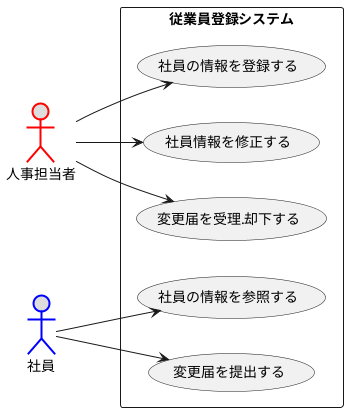 @startuml ユースケース図
left to right direction
actor 人事担当者 #DDDDDD;line:Red;line.bold;
actor 社員 #DDDDDD;line:Blue;line.bold;
rectangle 従業員登録システム {
usecase 社員の情報を登録する
usecase 社員情報を修正する
usecase 変更届を受理.却下する
usecase 社員の情報を参照する
usecase 変更届を提出する
}
人事担当者 --> 社員の情報を登録する
人事担当者-->社員情報を修正する
人事担当者-->変更届を受理.却下する
社員-->変更届を提出する
社員 --> 社員の情報を参照する


@enduml